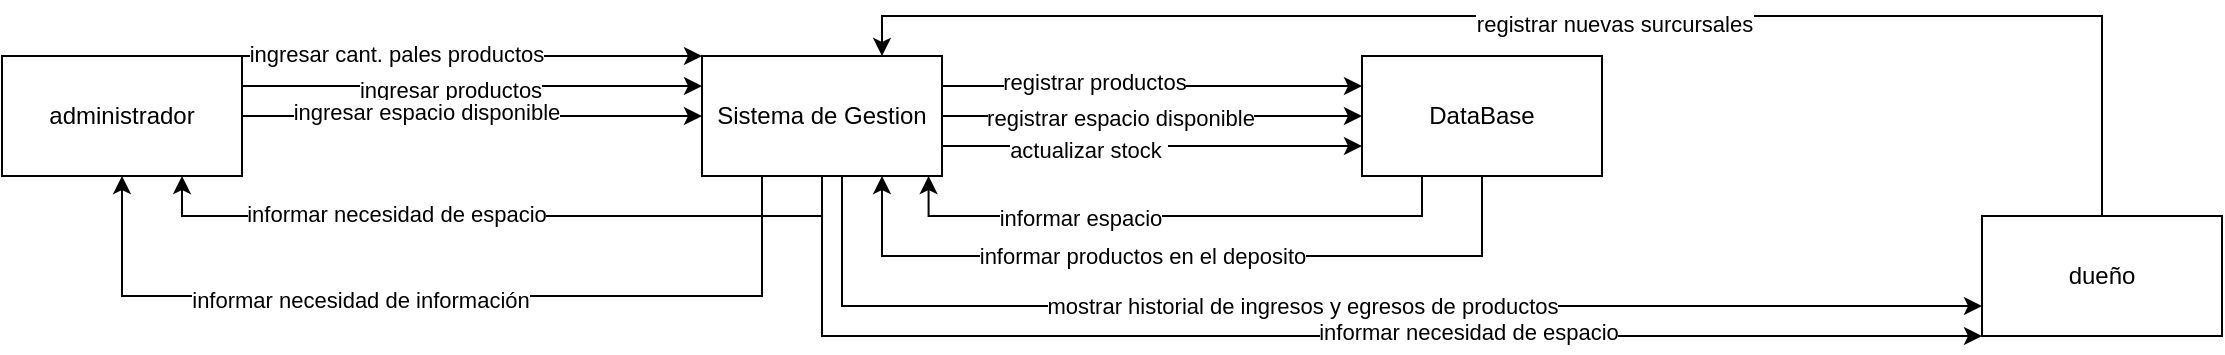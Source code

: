 <mxfile version="21.6.1" type="google">
  <diagram name="Página-1" id="YdOckKi8FTRxioA1R-fK">
    <mxGraphModel grid="1" page="1" gridSize="10" guides="1" tooltips="1" connect="1" arrows="1" fold="1" pageScale="1" pageWidth="827" pageHeight="1169" math="0" shadow="0">
      <root>
        <mxCell id="0" />
        <mxCell id="1" parent="0" />
        <mxCell id="6q-HB6hKigYHgSCW2SyP-7" style="edgeStyle=orthogonalEdgeStyle;rounded=0;orthogonalLoop=1;jettySize=auto;html=1;exitX=1;exitY=0;exitDx=0;exitDy=0;entryX=0;entryY=0;entryDx=0;entryDy=0;" edge="1" parent="1" source="6q-HB6hKigYHgSCW2SyP-1" target="6q-HB6hKigYHgSCW2SyP-5">
          <mxGeometry relative="1" as="geometry">
            <Array as="points">
              <mxPoint x="340" y="310" />
              <mxPoint x="340" y="310" />
            </Array>
          </mxGeometry>
        </mxCell>
        <mxCell id="6q-HB6hKigYHgSCW2SyP-8" value="ingresar cant. pales productos" style="edgeLabel;html=1;align=center;verticalAlign=middle;resizable=0;points=[];" connectable="0" vertex="1" parent="6q-HB6hKigYHgSCW2SyP-7">
          <mxGeometry x="-0.33" y="1" relative="1" as="geometry">
            <mxPoint as="offset" />
          </mxGeometry>
        </mxCell>
        <mxCell id="6q-HB6hKigYHgSCW2SyP-9" style="edgeStyle=orthogonalEdgeStyle;rounded=0;orthogonalLoop=1;jettySize=auto;html=1;exitX=1;exitY=0.25;exitDx=0;exitDy=0;entryX=0;entryY=0.25;entryDx=0;entryDy=0;" edge="1" parent="1" source="6q-HB6hKigYHgSCW2SyP-1" target="6q-HB6hKigYHgSCW2SyP-5">
          <mxGeometry relative="1" as="geometry" />
        </mxCell>
        <mxCell id="6q-HB6hKigYHgSCW2SyP-10" value="ingresar productos" style="edgeLabel;html=1;align=center;verticalAlign=middle;resizable=0;points=[];" connectable="0" vertex="1" parent="6q-HB6hKigYHgSCW2SyP-9">
          <mxGeometry x="-0.1" y="-2" relative="1" as="geometry">
            <mxPoint as="offset" />
          </mxGeometry>
        </mxCell>
        <mxCell id="6q-HB6hKigYHgSCW2SyP-11" style="edgeStyle=orthogonalEdgeStyle;rounded=0;orthogonalLoop=1;jettySize=auto;html=1;exitX=1;exitY=0.5;exitDx=0;exitDy=0;entryX=0;entryY=0.5;entryDx=0;entryDy=0;" edge="1" parent="1" source="6q-HB6hKigYHgSCW2SyP-1" target="6q-HB6hKigYHgSCW2SyP-5">
          <mxGeometry relative="1" as="geometry" />
        </mxCell>
        <mxCell id="6q-HB6hKigYHgSCW2SyP-12" value="ingresar espacio disponible" style="edgeLabel;html=1;align=center;verticalAlign=middle;resizable=0;points=[];" connectable="0" vertex="1" parent="6q-HB6hKigYHgSCW2SyP-11">
          <mxGeometry x="-0.2" y="2" relative="1" as="geometry">
            <mxPoint as="offset" />
          </mxGeometry>
        </mxCell>
        <mxCell id="6q-HB6hKigYHgSCW2SyP-1" value="administrador" style="rounded=0;whiteSpace=wrap;html=1;" vertex="1" parent="1">
          <mxGeometry x="100" y="310" width="120" height="60" as="geometry" />
        </mxCell>
        <mxCell id="6q-HB6hKigYHgSCW2SyP-35" style="edgeStyle=orthogonalEdgeStyle;rounded=0;orthogonalLoop=1;jettySize=auto;html=1;exitX=0.25;exitY=1;exitDx=0;exitDy=0;entryX=0.944;entryY=1;entryDx=0;entryDy=0;entryPerimeter=0;" edge="1" parent="1" source="6q-HB6hKigYHgSCW2SyP-3" target="6q-HB6hKigYHgSCW2SyP-5">
          <mxGeometry relative="1" as="geometry" />
        </mxCell>
        <mxCell id="6q-HB6hKigYHgSCW2SyP-36" value="informar espacio" style="edgeLabel;html=1;align=center;verticalAlign=middle;resizable=0;points=[];" connectable="0" vertex="1" parent="6q-HB6hKigYHgSCW2SyP-35">
          <mxGeometry x="0.332" y="1" relative="1" as="geometry">
            <mxPoint as="offset" />
          </mxGeometry>
        </mxCell>
        <mxCell id="6q-HB6hKigYHgSCW2SyP-37" style="edgeStyle=orthogonalEdgeStyle;rounded=0;orthogonalLoop=1;jettySize=auto;html=1;exitX=0.5;exitY=1;exitDx=0;exitDy=0;entryX=0.75;entryY=1;entryDx=0;entryDy=0;" edge="1" parent="1" source="6q-HB6hKigYHgSCW2SyP-3" target="6q-HB6hKigYHgSCW2SyP-5">
          <mxGeometry relative="1" as="geometry">
            <Array as="points">
              <mxPoint x="840" y="410" />
              <mxPoint x="540" y="410" />
            </Array>
          </mxGeometry>
        </mxCell>
        <mxCell id="6q-HB6hKigYHgSCW2SyP-38" value="informar productos en el deposito" style="edgeLabel;html=1;align=center;verticalAlign=middle;resizable=0;points=[];" connectable="0" vertex="1" parent="6q-HB6hKigYHgSCW2SyP-37">
          <mxGeometry x="0.33" relative="1" as="geometry">
            <mxPoint x="42" as="offset" />
          </mxGeometry>
        </mxCell>
        <mxCell id="6q-HB6hKigYHgSCW2SyP-3" value="DataBase" style="rounded=0;whiteSpace=wrap;html=1;" vertex="1" parent="1">
          <mxGeometry x="780" y="310" width="120" height="60" as="geometry" />
        </mxCell>
        <mxCell id="6q-HB6hKigYHgSCW2SyP-15" style="edgeStyle=orthogonalEdgeStyle;rounded=0;orthogonalLoop=1;jettySize=auto;html=1;entryX=0;entryY=0.75;entryDx=0;entryDy=0;exitX=0.575;exitY=1;exitDx=0;exitDy=0;exitPerimeter=0;" edge="1" parent="1" source="6q-HB6hKigYHgSCW2SyP-5" target="g-y0G9Hm46Em4Fzgid9h-1">
          <mxGeometry relative="1" as="geometry">
            <Array as="points">
              <mxPoint x="520" y="370" />
              <mxPoint x="520" y="435" />
            </Array>
            <mxPoint x="370" y="600" as="sourcePoint" />
            <mxPoint x="890" y="490" as="targetPoint" />
          </mxGeometry>
        </mxCell>
        <mxCell id="6q-HB6hKigYHgSCW2SyP-16" value="mostrar historial de ingresos y egresos de productos" style="edgeLabel;html=1;align=center;verticalAlign=middle;resizable=0;points=[];" connectable="0" vertex="1" parent="6q-HB6hKigYHgSCW2SyP-15">
          <mxGeometry x="0.202" relative="1" as="geometry">
            <mxPoint x="-86" as="offset" />
          </mxGeometry>
        </mxCell>
        <mxCell id="6q-HB6hKigYHgSCW2SyP-29" style="edgeStyle=orthogonalEdgeStyle;rounded=0;orthogonalLoop=1;jettySize=auto;html=1;exitX=1;exitY=0.25;exitDx=0;exitDy=0;entryX=0;entryY=0.25;entryDx=0;entryDy=0;" edge="1" parent="1" source="6q-HB6hKigYHgSCW2SyP-5" target="6q-HB6hKigYHgSCW2SyP-3">
          <mxGeometry relative="1" as="geometry" />
        </mxCell>
        <mxCell id="6q-HB6hKigYHgSCW2SyP-30" value="registrar productos" style="edgeLabel;html=1;align=center;verticalAlign=middle;resizable=0;points=[];" connectable="0" vertex="1" parent="6q-HB6hKigYHgSCW2SyP-29">
          <mxGeometry x="-0.276" y="2" relative="1" as="geometry">
            <mxPoint as="offset" />
          </mxGeometry>
        </mxCell>
        <mxCell id="6q-HB6hKigYHgSCW2SyP-31" style="edgeStyle=orthogonalEdgeStyle;rounded=0;orthogonalLoop=1;jettySize=auto;html=1;exitX=1;exitY=0.5;exitDx=0;exitDy=0;entryX=0;entryY=0.5;entryDx=0;entryDy=0;" edge="1" parent="1" source="6q-HB6hKigYHgSCW2SyP-5" target="6q-HB6hKigYHgSCW2SyP-3">
          <mxGeometry relative="1" as="geometry" />
        </mxCell>
        <mxCell id="6q-HB6hKigYHgSCW2SyP-32" value="registrar espacio disponible" style="edgeLabel;html=1;align=center;verticalAlign=middle;resizable=0;points=[];" connectable="0" vertex="1" parent="6q-HB6hKigYHgSCW2SyP-31">
          <mxGeometry x="-0.152" y="-1" relative="1" as="geometry">
            <mxPoint as="offset" />
          </mxGeometry>
        </mxCell>
        <mxCell id="6q-HB6hKigYHgSCW2SyP-33" style="edgeStyle=orthogonalEdgeStyle;rounded=0;orthogonalLoop=1;jettySize=auto;html=1;exitX=1;exitY=0.75;exitDx=0;exitDy=0;entryX=0;entryY=0.75;entryDx=0;entryDy=0;" edge="1" parent="1" source="6q-HB6hKigYHgSCW2SyP-5" target="6q-HB6hKigYHgSCW2SyP-3">
          <mxGeometry relative="1" as="geometry" />
        </mxCell>
        <mxCell id="6q-HB6hKigYHgSCW2SyP-34" value="actualizar stock&amp;nbsp;" style="edgeLabel;html=1;align=center;verticalAlign=middle;resizable=0;points=[];" connectable="0" vertex="1" parent="6q-HB6hKigYHgSCW2SyP-33">
          <mxGeometry x="-0.305" y="-2" relative="1" as="geometry">
            <mxPoint as="offset" />
          </mxGeometry>
        </mxCell>
        <mxCell id="g-y0G9Hm46Em4Fzgid9h-2" style="edgeStyle=orthogonalEdgeStyle;rounded=0;orthogonalLoop=1;jettySize=auto;html=1;exitX=0.5;exitY=1;exitDx=0;exitDy=0;entryX=0;entryY=1;entryDx=0;entryDy=0;" edge="1" parent="1" source="6q-HB6hKigYHgSCW2SyP-5" target="g-y0G9Hm46Em4Fzgid9h-1">
          <mxGeometry relative="1" as="geometry">
            <Array as="points">
              <mxPoint x="510" y="450" />
            </Array>
          </mxGeometry>
        </mxCell>
        <mxCell id="g-y0G9Hm46Em4Fzgid9h-3" value="informar necesidad de espacio" style="edgeLabel;html=1;align=center;verticalAlign=middle;resizable=0;points=[];" connectable="0" vertex="1" parent="g-y0G9Hm46Em4Fzgid9h-2">
          <mxGeometry x="0.22" y="2" relative="1" as="geometry">
            <mxPoint as="offset" />
          </mxGeometry>
        </mxCell>
        <mxCell id="g-y0G9Hm46Em4Fzgid9h-4" style="edgeStyle=orthogonalEdgeStyle;rounded=0;orthogonalLoop=1;jettySize=auto;html=1;exitX=0.5;exitY=1;exitDx=0;exitDy=0;entryX=0.75;entryY=1;entryDx=0;entryDy=0;" edge="1" parent="1" source="6q-HB6hKigYHgSCW2SyP-5" target="6q-HB6hKigYHgSCW2SyP-1">
          <mxGeometry relative="1" as="geometry" />
        </mxCell>
        <mxCell id="g-y0G9Hm46Em4Fzgid9h-5" value="informar necesidad de espacio" style="edgeLabel;html=1;align=center;verticalAlign=middle;resizable=0;points=[];" connectable="0" vertex="1" parent="g-y0G9Hm46Em4Fzgid9h-4">
          <mxGeometry x="0.294" y="-1" relative="1" as="geometry">
            <mxPoint as="offset" />
          </mxGeometry>
        </mxCell>
        <mxCell id="g-y0G9Hm46Em4Fzgid9h-8" style="edgeStyle=orthogonalEdgeStyle;rounded=0;orthogonalLoop=1;jettySize=auto;html=1;exitX=0.25;exitY=1;exitDx=0;exitDy=0;entryX=0.5;entryY=1;entryDx=0;entryDy=0;" edge="1" parent="1" source="6q-HB6hKigYHgSCW2SyP-5" target="6q-HB6hKigYHgSCW2SyP-1">
          <mxGeometry relative="1" as="geometry">
            <Array as="points">
              <mxPoint x="480" y="430" />
              <mxPoint x="160" y="430" />
            </Array>
          </mxGeometry>
        </mxCell>
        <mxCell id="g-y0G9Hm46Em4Fzgid9h-9" value="informar necesidad de información" style="edgeLabel;html=1;align=center;verticalAlign=middle;resizable=0;points=[];" connectable="0" vertex="1" parent="g-y0G9Hm46Em4Fzgid9h-8">
          <mxGeometry x="0.186" y="2" relative="1" as="geometry">
            <mxPoint as="offset" />
          </mxGeometry>
        </mxCell>
        <mxCell id="6q-HB6hKigYHgSCW2SyP-5" value="Sistema de Gestion" style="rounded=0;whiteSpace=wrap;html=1;" vertex="1" parent="1">
          <mxGeometry x="450" y="310" width="120" height="60" as="geometry" />
        </mxCell>
        <mxCell id="g-y0G9Hm46Em4Fzgid9h-6" style="edgeStyle=orthogonalEdgeStyle;rounded=0;orthogonalLoop=1;jettySize=auto;html=1;exitX=0.5;exitY=0;exitDx=0;exitDy=0;entryX=0.75;entryY=0;entryDx=0;entryDy=0;" edge="1" parent="1" source="g-y0G9Hm46Em4Fzgid9h-1" target="6q-HB6hKigYHgSCW2SyP-5">
          <mxGeometry relative="1" as="geometry" />
        </mxCell>
        <mxCell id="g-y0G9Hm46Em4Fzgid9h-7" value="registrar nuevas surcursales" style="edgeLabel;html=1;align=center;verticalAlign=middle;resizable=0;points=[];" connectable="0" vertex="1" parent="g-y0G9Hm46Em4Fzgid9h-6">
          <mxGeometry x="-0.058" y="4" relative="1" as="geometry">
            <mxPoint as="offset" />
          </mxGeometry>
        </mxCell>
        <mxCell id="g-y0G9Hm46Em4Fzgid9h-1" value="dueño" style="rounded=0;whiteSpace=wrap;html=1;" vertex="1" parent="1">
          <mxGeometry x="1090" y="390" width="120" height="60" as="geometry" />
        </mxCell>
      </root>
    </mxGraphModel>
  </diagram>
</mxfile>
